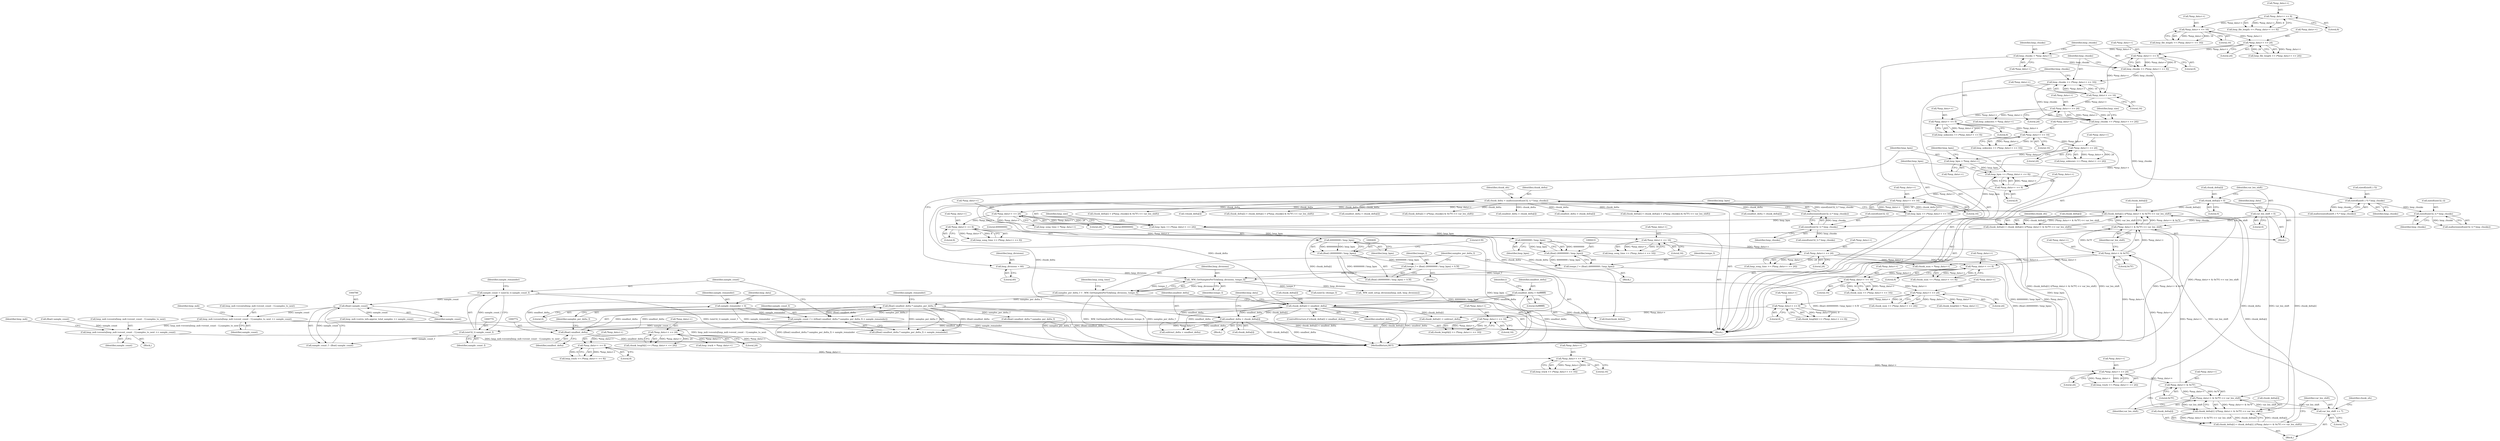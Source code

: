 digraph "0_wildmidi_660b513d99bced8783a4a5984ac2f742c74ebbdd_0@pointer" {
"1000788" [label="(Call,hmp_mdi->events[hmp_mdi->event_count - 1].samples_to_next += sample_count)"];
"1000785" [label="(Call,(float) sample_count)"];
"1000776" [label="(Call,sample_count = (uint32_t) sample_count_f)"];
"1000778" [label="(Call,(uint32_t) sample_count_f)"];
"1000767" [label="(Call,sample_count_f = (((float) smallest_delta * samples_per_delta_f) + sample_remainder))"];
"1000770" [label="(Call,(float) smallest_delta * samples_per_delta_f)"];
"1000771" [label="(Call,(float) smallest_delta)"];
"1000731" [label="(Call,chunk_delta[i] < smallest_delta)"];
"1000711" [label="(Call,chunk_delta[i] = chunk_delta[i] | ((*hmp_data++ & 0x7F) << var_len_shift))"];
"1000715" [label="(Call,chunk_delta[i] | ((*hmp_data++ & 0x7F) << var_len_shift))"];
"1000685" [label="(Call,chunk_delta[i] = chunk_delta[i] | ((*hmp_data++ & 0x7F) << var_len_shift))"];
"1000689" [label="(Call,chunk_delta[i] | ((*hmp_data++ & 0x7F) << var_len_shift))"];
"1000501" [label="(Call,chunk_delta = malloc(sizeof(uint32_t) * hmp_chunks))"];
"1000503" [label="(Call,malloc(sizeof(uint32_t) * hmp_chunks))"];
"1000504" [label="(Call,sizeof(uint32_t) * hmp_chunks)"];
"1000497" [label="(Call,sizeof(uint32_t) * hmp_chunks)"];
"1000490" [label="(Call,sizeof(uint8_t *) * hmp_chunks)"];
"1000327" [label="(Call,hmp_chunks += (*hmp_data++ << 24))"];
"1000329" [label="(Call,*hmp_data++ << 24)"];
"1000322" [label="(Call,*hmp_data++ << 16)"];
"1000315" [label="(Call,*hmp_data++ << 8)"];
"1000292" [label="(Call,*hmp_data++ << 24)"];
"1000285" [label="(Call,*hmp_data++ << 16)"];
"1000278" [label="(Call,*hmp_data++ << 8)"];
"1000320" [label="(Call,hmp_chunks += (*hmp_data++ << 16))"];
"1000313" [label="(Call,hmp_chunks += (*hmp_data++ << 8))"];
"1000308" [label="(Call,hmp_chunks = *hmp_data++)"];
"1000669" [label="(Call,chunk_delta[i] = 0)"];
"1000693" [label="(Call,(*hmp_data++ & 0x7F) << var_len_shift)"];
"1000694" [label="(Call,*hmp_data++ & 0x7F)"];
"1000657" [label="(Call,*hmp_data++ << 24)"];
"1000650" [label="(Call,*hmp_data++ << 16)"];
"1000643" [label="(Call,*hmp_data++ << 8)"];
"1000607" [label="(Call,*hmp_data++ << 24)"];
"1000598" [label="(Call,*hmp_data++ << 16)"];
"1000589" [label="(Call,*hmp_data++ << 8)"];
"1000566" [label="(Call,*hmp_data++ << 24)"];
"1000559" [label="(Call,*hmp_data++ << 16)"];
"1000552" [label="(Call,*hmp_data++ << 8)"];
"1000449" [label="(Call,*hmp_data++ << 24)"];
"1000442" [label="(Call,*hmp_data++ << 16)"];
"1000435" [label="(Call,*hmp_data++ << 8)"];
"1000392" [label="(Call,*hmp_data++ << 24)"];
"1000385" [label="(Call,*hmp_data++ << 16)"];
"1000378" [label="(Call,*hmp_data++ << 8)"];
"1000358" [label="(Call,*hmp_data++ << 24)"];
"1000351" [label="(Call,*hmp_data++ << 16)"];
"1000344" [label="(Call,*hmp_data++ << 8)"];
"1000720" [label="(Call,*hmp_data++ & 0x7F)"];
"1000700" [label="(Call,var_len_shift += 7)"];
"1000674" [label="(Call,var_len_shift = 0)"];
"1000719" [label="(Call,(*hmp_data++ & 0x7F) << var_len_shift)"];
"1000737" [label="(Call,smallest_delta = chunk_delta[i])"];
"1000522" [label="(Call,smallest_delta = 0xffffffff)"];
"1000423" [label="(Call,samples_per_delta_f = _WM_GetSamplesPerTick(hmp_divisions, tempo_f))"];
"1000425" [label="(Call,_WM_GetSamplesPerTick(hmp_divisions, tempo_f))"];
"1000368" [label="(Call,hmp_divisions = 60)"];
"1000416" [label="(Call,tempo_f = (float) (60000000 / hmp_bpm))"];
"1000418" [label="(Call,(float) (60000000 / hmp_bpm))"];
"1000420" [label="(Call,60000000 / hmp_bpm)"];
"1000390" [label="(Call,hmp_bpm += (*hmp_data++ << 24))"];
"1000383" [label="(Call,hmp_bpm += (*hmp_data++ << 16))"];
"1000376" [label="(Call,hmp_bpm += (*hmp_data++ << 8))"];
"1000371" [label="(Call,hmp_bpm = *hmp_data++)"];
"1000405" [label="(Call,tempo_f = (float) (60000000 / hmp_bpm) + 0.5f)"];
"1000408" [label="(Call,(float) (60000000 / hmp_bpm))"];
"1000410" [label="(Call,60000000 / hmp_bpm)"];
"1000190" [label="(Call,sample_remainder = 0)"];
"1001140" [label="(Call,hmp_mdi->events[hmp_mdi->event_count - 1].samples_to_next += sample_count)"];
"1000643" [label="(Call,*hmp_data++ << 8)"];
"1001215" [label="(Call,free(chunk_delta))"];
"1000705" [label="(Identifier,chunk_ofs)"];
"1000764" [label="(Call,subtract_delta = smallest_delta)"];
"1000498" [label="(Call,sizeof(uint32_t))"];
"1001152" [label="(Identifier,sample_count)"];
"1000603" [label="(Call,chunk_length[i] += (*hmp_data++ << 24))"];
"1000585" [label="(Call,chunk_length[i] += (*hmp_data++ << 8))"];
"1000355" [label="(Literal,16)"];
"1000769" [label="(Call,((float) smallest_delta * samples_per_delta_f) + sample_remainder)"];
"1000435" [label="(Call,*hmp_data++ << 8)"];
"1000321" [label="(Identifier,hmp_chunks)"];
"1000383" [label="(Call,hmp_bpm += (*hmp_data++ << 16))"];
"1000500" [label="(Identifier,hmp_chunks)"];
"1000322" [label="(Call,*hmp_data++ << 16)"];
"1000314" [label="(Identifier,hmp_chunks)"];
"1000728" [label="(Identifier,chunk_ofs)"];
"1001137" [label="(Call,(float) sample_count)"];
"1000636" [label="(Call,hmp_track = *hmp_data++)"];
"1000442" [label="(Call,*hmp_data++ << 16)"];
"1000484" [label="(Call,(uint32_t)tempo_f)"];
"1000489" [label="(Call,malloc(sizeof(uint8_t *) * hmp_chunks))"];
"1000344" [label="(Call,*hmp_data++ << 8)"];
"1000348" [label="(Literal,8)"];
"1000404" [label="(Block,)"];
"1000283" [label="(Call,hmp_file_length += (*hmp_data++ << 16))"];
"1000491" [label="(Call,sizeof(uint8_t *))"];
"1000602" [label="(Literal,16)"];
"1000690" [label="(Call,chunk_delta[i])"];
"1000545" [label="(Call,chunk_num = *hmp_data++)"];
"1000433" [label="(Call,hmp_song_time += (*hmp_data++ << 8))"];
"1000524" [label="(Literal,0xffffffff)"];
"1001231" [label="(MethodReturn,RET)"];
"1000507" [label="(Identifier,hmp_chunks)"];
"1000522" [label="(Call,smallest_delta = 0xffffffff)"];
"1000278" [label="(Call,*hmp_data++ << 8)"];
"1000413" [label="(Literal,0.5f)"];
"1000767" [label="(Call,sample_count_f = (((float) smallest_delta * samples_per_delta_f) + sample_remainder))"];
"1000661" [label="(Literal,24)"];
"1000787" [label="(Identifier,sample_count)"];
"1000289" [label="(Literal,16)"];
"1000641" [label="(Call,hmp_track += (*hmp_data++ << 8))"];
"1001122" [label="(Call,(float) smallest_delta * samples_per_delta_f)"];
"1000567" [label="(Call,*hmp_data++)"];
"1000771" [label="(Call,(float) smallest_delta)"];
"1000768" [label="(Identifier,sample_count_f)"];
"1001050" [label="(Call,chunk_delta[i] + ((*hmp_chunk[i] & 0x7F) << var_len_shift))"];
"1000410" [label="(Call,60000000 / hmp_bpm)"];
"1000370" [label="(Literal,60)"];
"1000777" [label="(Identifier,sample_count)"];
"1000337" [label="(Call,hmp_unknown = *hmp_data++)"];
"1000309" [label="(Identifier,hmp_chunks)"];
"1000422" [label="(Identifier,hmp_bpm)"];
"1000730" [label="(ControlStructure,if (chunk_delta[i] < smallest_delta))"];
"1000356" [label="(Call,hmp_unknown += (*hmp_data++ << 24))"];
"1000333" [label="(Literal,24)"];
"1000743" [label="(Identifier,hmp_data)"];
"1000800" [label="(Identifier,sample_count)"];
"1000319" [label="(Literal,8)"];
"1000804" [label="(Identifier,hmp_mdi)"];
"1000371" [label="(Call,hmp_bpm = *hmp_data++)"];
"1000424" [label="(Identifier,samples_per_delta_f)"];
"1001095" [label="(Call,!chunk_delta[i])"];
"1000550" [label="(Call,chunk_num += (*hmp_data++ << 8))"];
"1000316" [label="(Call,*hmp_data++)"];
"1000292" [label="(Call,*hmp_data++ << 24)"];
"1000377" [label="(Identifier,hmp_bpm)"];
"1000328" [label="(Identifier,hmp_chunks)"];
"1000323" [label="(Call,*hmp_data++)"];
"1000589" [label="(Call,*hmp_data++ << 8)"];
"1000505" [label="(Call,sizeof(uint32_t))"];
"1000310" [label="(Call,*hmp_data++)"];
"1000450" [label="(Call,*hmp_data++)"];
"1000195" [label="(Identifier,hmp_data)"];
"1000773" [label="(Identifier,smallest_delta)"];
"1000329" [label="(Call,*hmp_data++ << 24)"];
"1000393" [label="(Call,*hmp_data++)"];
"1000446" [label="(Literal,16)"];
"1000501" [label="(Call,chunk_delta = malloc(sizeof(uint32_t) * hmp_chunks))"];
"1000676" [label="(Literal,0)"];
"1000560" [label="(Call,*hmp_data++)"];
"1000712" [label="(Call,chunk_delta[i])"];
"1000398" [label="(Identifier,hmp_size)"];
"1000407" [label="(Call,(float) (60000000 / hmp_bpm) + 0.5f)"];
"1000313" [label="(Call,hmp_chunks += (*hmp_data++ << 8))"];
"1000479" [label="(Call,_WM_midi_setup_divisions(hmp_mdi, hmp_divisions))"];
"1000509" [label="(Identifier,chunk_ofs)"];
"1000335" [label="(Identifier,hmp_size)"];
"1000352" [label="(Call,*hmp_data++)"];
"1000732" [label="(Call,chunk_delta[i])"];
"1000429" [label="(Identifier,hmp_song_time)"];
"1000190" [label="(Call,sample_remainder = 0)"];
"1000440" [label="(Call,hmp_song_time += (*hmp_data++ << 16))"];
"1000737" [label="(Call,smallest_delta = chunk_delta[i])"];
"1000788" [label="(Call,hmp_mdi->events[hmp_mdi->event_count - 1].samples_to_next += sample_count)"];
"1000650" [label="(Call,*hmp_data++ << 16)"];
"1000358" [label="(Call,*hmp_data++ << 24)"];
"1000607" [label="(Call,*hmp_data++ << 24)"];
"1000406" [label="(Identifier,tempo_f)"];
"1000770" [label="(Call,(float) smallest_delta * samples_per_delta_f)"];
"1000490" [label="(Call,sizeof(uint8_t *) * hmp_chunks)"];
"1000644" [label="(Call,*hmp_data++)"];
"1000308" [label="(Call,hmp_chunks = *hmp_data++)"];
"1001046" [label="(Call,chunk_delta[i] = chunk_delta[i] + ((*hmp_chunk[i] & 0x7F) << var_len_shift))"];
"1000774" [label="(Identifier,samples_per_delta_f)"];
"1000590" [label="(Call,*hmp_data++)"];
"1000285" [label="(Call,*hmp_data++ << 16)"];
"1000836" [label="(Call,chunk_delta[i] -= subtract_delta)"];
"1000724" [label="(Literal,0x7F)"];
"1000711" [label="(Call,chunk_delta[i] = chunk_delta[i] | ((*hmp_data++ & 0x7F) << var_len_shift))"];
"1000504" [label="(Call,sizeof(uint32_t) * hmp_chunks)"];
"1000611" [label="(Literal,24)"];
"1000376" [label="(Call,hmp_bpm += (*hmp_data++ << 8))"];
"1000191" [label="(Identifier,sample_remainder)"];
"1000106" [label="(Block,)"];
"1000392" [label="(Call,*hmp_data++ << 24)"];
"1000389" [label="(Literal,16)"];
"1000689" [label="(Call,chunk_delta[i] | ((*hmp_data++ & 0x7F) << var_len_shift))"];
"1000698" [label="(Literal,0x7F)"];
"1000345" [label="(Call,*hmp_data++)"];
"1000782" [label="(Identifier,sample_remainder)"];
"1000686" [label="(Call,chunk_delta[i])"];
"1000736" [label="(Block,)"];
"1000739" [label="(Call,chunk_delta[i])"];
"1000658" [label="(Call,*hmp_data++)"];
"1000716" [label="(Call,chunk_delta[i])"];
"1000563" [label="(Literal,16)"];
"1001140" [label="(Call,hmp_mdi->events[hmp_mdi->event_count - 1].samples_to_next += sample_count)"];
"1000693" [label="(Call,(*hmp_data++ & 0x7F) << var_len_shift)"];
"1000775" [label="(Identifier,sample_remainder)"];
"1000493" [label="(Identifier,hmp_chunks)"];
"1000192" [label="(Literal,0)"];
"1000647" [label="(Literal,8)"];
"1000680" [label="(Identifier,hmp_data)"];
"1000856" [label="(Call,smallest_delta = chunk_delta[i])"];
"1000385" [label="(Call,*hmp_data++ << 16)"];
"1001079" [label="(Call,chunk_delta[i] + ((*hmp_chunk[i] & 0x7F) << var_len_shift))"];
"1000426" [label="(Identifier,hmp_divisions)"];
"1000418" [label="(Call,(float) (60000000 / hmp_bpm))"];
"1000657" [label="(Call,*hmp_data++ << 24)"];
"1000776" [label="(Call,sample_count = (uint32_t) sample_count_f)"];
"1000315" [label="(Call,*hmp_data++ << 8)"];
"1000731" [label="(Call,chunk_delta[i] < smallest_delta)"];
"1000330" [label="(Call,*hmp_data++)"];
"1000379" [label="(Call,*hmp_data++)"];
"1000566" [label="(Call,*hmp_data++ << 24)"];
"1000362" [label="(Literal,24)"];
"1000721" [label="(Call,*hmp_data++)"];
"1000785" [label="(Call,(float) sample_count)"];
"1000651" [label="(Call,*hmp_data++)"];
"1000326" [label="(Literal,16)"];
"1000411" [label="(Literal,60000000)"];
"1000719" [label="(Call,(*hmp_data++ & 0x7F) << var_len_shift)"];
"1000453" [label="(Literal,24)"];
"1000368" [label="(Call,hmp_divisions = 60)"];
"1000523" [label="(Identifier,smallest_delta)"];
"1000801" [label="(Call,hmp_mdi->extra_info.approx_total_samples += sample_count)"];
"1000391" [label="(Identifier,hmp_bpm)"];
"1000511" [label="(Call,sizeof(uint32_t) * hmp_chunks)"];
"1001103" [label="(Call,smallest_delta > chunk_delta[i])"];
"1000778" [label="(Call,(uint32_t) sample_count_f)"];
"1000789" [label="(Call,hmp_mdi->events[hmp_mdi->event_count - 1].samples_to_next)"];
"1000351" [label="(Call,*hmp_data++ << 16)"];
"1000412" [label="(Identifier,hmp_bpm)"];
"1000423" [label="(Call,samples_per_delta_f = _WM_GetSamplesPerTick(hmp_divisions, tempo_f))"];
"1000556" [label="(Literal,8)"];
"1000417" [label="(Identifier,tempo_f)"];
"1000420" [label="(Call,60000000 / hmp_bpm)"];
"1000695" [label="(Call,*hmp_data++)"];
"1000384" [label="(Identifier,hmp_bpm)"];
"1000497" [label="(Call,sizeof(uint32_t) * hmp_chunks)"];
"1000725" [label="(Identifier,var_len_shift)"];
"1000382" [label="(Literal,8)"];
"1000608" [label="(Call,*hmp_data++)"];
"1000390" [label="(Call,hmp_bpm += (*hmp_data++ << 24))"];
"1000701" [label="(Identifier,var_len_shift)"];
"1000290" [label="(Call,hmp_file_length += (*hmp_data++ << 24))"];
"1000674" [label="(Call,var_len_shift = 0)"];
"1000349" [label="(Call,hmp_unknown += (*hmp_data++ << 16))"];
"1001141" [label="(Call,hmp_mdi->events[hmp_mdi->event_count - 1].samples_to_next)"];
"1000655" [label="(Call,hmp_track += (*hmp_data++ << 24))"];
"1000428" [label="(Call,hmp_song_time = *hmp_data++)"];
"1000276" [label="(Call,hmp_file_length += (*hmp_data++ << 8))"];
"1000850" [label="(Call,smallest_delta > chunk_delta[i])"];
"1000715" [label="(Call,chunk_delta[i] | ((*hmp_data++ & 0x7F) << var_len_shift))"];
"1000648" [label="(Call,hmp_track += (*hmp_data++ << 16))"];
"1000373" [label="(Call,*hmp_data++)"];
"1001156" [label="(Identifier,hmp_mdi)"];
"1000593" [label="(Literal,8)"];
"1000436" [label="(Call,*hmp_data++)"];
"1000296" [label="(Literal,24)"];
"1000559" [label="(Call,*hmp_data++ << 16)"];
"1000598" [label="(Call,*hmp_data++ << 16)"];
"1000685" [label="(Call,chunk_delta[i] = chunk_delta[i] | ((*hmp_data++ & 0x7F) << var_len_shift))"];
"1000415" [label="(Block,)"];
"1000570" [label="(Literal,24)"];
"1000293" [label="(Call,*hmp_data++)"];
"1000327" [label="(Call,hmp_chunks += (*hmp_data++ << 24))"];
"1000553" [label="(Call,*hmp_data++)"];
"1000654" [label="(Literal,16)"];
"1000735" [label="(Identifier,smallest_delta)"];
"1000496" [label="(Call,malloc(sizeof(uint32_t) * hmp_chunks))"];
"1000527" [label="(Identifier,i)"];
"1000286" [label="(Call,*hmp_data++)"];
"1000386" [label="(Call,*hmp_data++)"];
"1000684" [label="(Block,)"];
"1000502" [label="(Identifier,chunk_delta)"];
"1000279" [label="(Call,*hmp_data++)"];
"1000564" [label="(Call,chunk_num += (*hmp_data++ << 24))"];
"1000408" [label="(Call,(float) (60000000 / hmp_bpm))"];
"1001075" [label="(Call,chunk_delta[i] = chunk_delta[i] + ((*hmp_chunk[i] & 0x7F) << var_len_shift))"];
"1000780" [label="(Identifier,sample_count_f)"];
"1000427" [label="(Identifier,tempo_f)"];
"1000425" [label="(Call,_WM_GetSamplesPerTick(hmp_divisions, tempo_f))"];
"1000447" [label="(Call,hmp_song_time += (*hmp_data++ << 24))"];
"1000342" [label="(Call,hmp_unknown += (*hmp_data++ << 8))"];
"1000369" [label="(Identifier,hmp_divisions)"];
"1000557" [label="(Call,chunk_num += (*hmp_data++ << 16))"];
"1000594" [label="(Call,chunk_length[i] += (*hmp_data++ << 16))"];
"1000738" [label="(Identifier,smallest_delta)"];
"1000673" [label="(Literal,0)"];
"1000372" [label="(Identifier,hmp_bpm)"];
"1000503" [label="(Call,malloc(sizeof(uint32_t) * hmp_chunks))"];
"1000599" [label="(Call,*hmp_data++)"];
"1000670" [label="(Call,chunk_delta[i])"];
"1000396" [label="(Literal,24)"];
"1000449" [label="(Call,*hmp_data++ << 24)"];
"1000700" [label="(Call,var_len_shift += 7)"];
"1000416" [label="(Call,tempo_f = (float) (60000000 / hmp_bpm))"];
"1000552" [label="(Call,*hmp_data++ << 8)"];
"1000694" [label="(Call,*hmp_data++ & 0x7F)"];
"1000669" [label="(Call,chunk_delta[i] = 0)"];
"1000282" [label="(Literal,8)"];
"1000359" [label="(Call,*hmp_data++)"];
"1000439" [label="(Literal,8)"];
"1001109" [label="(Call,smallest_delta = chunk_delta[i])"];
"1000578" [label="(Call,chunk_length[i] = *hmp_data++)"];
"1000783" [label="(Call,sample_count_f - (float) sample_count)"];
"1000699" [label="(Identifier,var_len_shift)"];
"1000378" [label="(Call,*hmp_data++ << 8)"];
"1000421" [label="(Literal,60000000)"];
"1000405" [label="(Call,tempo_f = (float) (60000000 / hmp_bpm) + 0.5f)"];
"1000534" [label="(Block,)"];
"1000320" [label="(Call,hmp_chunks += (*hmp_data++ << 16))"];
"1000675" [label="(Identifier,var_len_shift)"];
"1000702" [label="(Literal,7)"];
"1000812" [label="(Block,)"];
"1000443" [label="(Call,*hmp_data++)"];
"1000720" [label="(Call,*hmp_data++ & 0x7F)"];
"1000788" -> "1000106"  [label="AST: "];
"1000788" -> "1000800"  [label="CFG: "];
"1000789" -> "1000788"  [label="AST: "];
"1000800" -> "1000788"  [label="AST: "];
"1000804" -> "1000788"  [label="CFG: "];
"1000788" -> "1001231"  [label="DDG: hmp_mdi->events[hmp_mdi->event_count - 1].samples_to_next"];
"1000785" -> "1000788"  [label="DDG: sample_count"];
"1000788" -> "1001140"  [label="DDG: hmp_mdi->events[hmp_mdi->event_count - 1].samples_to_next"];
"1000785" -> "1000783"  [label="AST: "];
"1000785" -> "1000787"  [label="CFG: "];
"1000786" -> "1000785"  [label="AST: "];
"1000787" -> "1000785"  [label="AST: "];
"1000783" -> "1000785"  [label="CFG: "];
"1000785" -> "1000783"  [label="DDG: sample_count"];
"1000776" -> "1000785"  [label="DDG: sample_count"];
"1000785" -> "1000801"  [label="DDG: sample_count"];
"1000776" -> "1000106"  [label="AST: "];
"1000776" -> "1000778"  [label="CFG: "];
"1000777" -> "1000776"  [label="AST: "];
"1000778" -> "1000776"  [label="AST: "];
"1000782" -> "1000776"  [label="CFG: "];
"1000776" -> "1001231"  [label="DDG: (uint32_t) sample_count_f"];
"1000778" -> "1000776"  [label="DDG: sample_count_f"];
"1000778" -> "1000780"  [label="CFG: "];
"1000779" -> "1000778"  [label="AST: "];
"1000780" -> "1000778"  [label="AST: "];
"1000767" -> "1000778"  [label="DDG: sample_count_f"];
"1000778" -> "1000783"  [label="DDG: sample_count_f"];
"1000767" -> "1000106"  [label="AST: "];
"1000767" -> "1000769"  [label="CFG: "];
"1000768" -> "1000767"  [label="AST: "];
"1000769" -> "1000767"  [label="AST: "];
"1000777" -> "1000767"  [label="CFG: "];
"1000767" -> "1001231"  [label="DDG: ((float) smallest_delta * samples_per_delta_f) + sample_remainder"];
"1000770" -> "1000767"  [label="DDG: (float) smallest_delta"];
"1000770" -> "1000767"  [label="DDG: samples_per_delta_f"];
"1000190" -> "1000767"  [label="DDG: sample_remainder"];
"1000770" -> "1000769"  [label="AST: "];
"1000770" -> "1000774"  [label="CFG: "];
"1000771" -> "1000770"  [label="AST: "];
"1000774" -> "1000770"  [label="AST: "];
"1000775" -> "1000770"  [label="CFG: "];
"1000770" -> "1001231"  [label="DDG: samples_per_delta_f"];
"1000770" -> "1001231"  [label="DDG: (float) smallest_delta"];
"1000770" -> "1000769"  [label="DDG: (float) smallest_delta"];
"1000770" -> "1000769"  [label="DDG: samples_per_delta_f"];
"1000771" -> "1000770"  [label="DDG: smallest_delta"];
"1000423" -> "1000770"  [label="DDG: samples_per_delta_f"];
"1000770" -> "1001122"  [label="DDG: samples_per_delta_f"];
"1000771" -> "1000773"  [label="CFG: "];
"1000772" -> "1000771"  [label="AST: "];
"1000773" -> "1000771"  [label="AST: "];
"1000774" -> "1000771"  [label="CFG: "];
"1000771" -> "1001231"  [label="DDG: smallest_delta"];
"1000731" -> "1000771"  [label="DDG: smallest_delta"];
"1000737" -> "1000771"  [label="DDG: smallest_delta"];
"1000522" -> "1000771"  [label="DDG: smallest_delta"];
"1000731" -> "1000730"  [label="AST: "];
"1000731" -> "1000735"  [label="CFG: "];
"1000732" -> "1000731"  [label="AST: "];
"1000735" -> "1000731"  [label="AST: "];
"1000738" -> "1000731"  [label="CFG: "];
"1000743" -> "1000731"  [label="CFG: "];
"1000731" -> "1001231"  [label="DDG: smallest_delta"];
"1000731" -> "1001231"  [label="DDG: chunk_delta[i] < smallest_delta"];
"1000731" -> "1001231"  [label="DDG: chunk_delta[i]"];
"1000711" -> "1000731"  [label="DDG: chunk_delta[i]"];
"1000501" -> "1000731"  [label="DDG: chunk_delta"];
"1000737" -> "1000731"  [label="DDG: smallest_delta"];
"1000522" -> "1000731"  [label="DDG: smallest_delta"];
"1000731" -> "1000737"  [label="DDG: chunk_delta[i]"];
"1000731" -> "1000764"  [label="DDG: smallest_delta"];
"1000731" -> "1000836"  [label="DDG: chunk_delta[i]"];
"1000731" -> "1001215"  [label="DDG: chunk_delta[i]"];
"1000711" -> "1000534"  [label="AST: "];
"1000711" -> "1000715"  [label="CFG: "];
"1000712" -> "1000711"  [label="AST: "];
"1000715" -> "1000711"  [label="AST: "];
"1000728" -> "1000711"  [label="CFG: "];
"1000711" -> "1001231"  [label="DDG: chunk_delta[i] | ((*hmp_data++ & 0x7F) << var_len_shift)"];
"1000715" -> "1000711"  [label="DDG: chunk_delta[i]"];
"1000715" -> "1000711"  [label="DDG: (*hmp_data++ & 0x7F) << var_len_shift"];
"1000715" -> "1000719"  [label="CFG: "];
"1000716" -> "1000715"  [label="AST: "];
"1000719" -> "1000715"  [label="AST: "];
"1000715" -> "1001231"  [label="DDG: (*hmp_data++ & 0x7F) << var_len_shift"];
"1000685" -> "1000715"  [label="DDG: chunk_delta[i]"];
"1000501" -> "1000715"  [label="DDG: chunk_delta"];
"1000669" -> "1000715"  [label="DDG: chunk_delta[i]"];
"1000719" -> "1000715"  [label="DDG: *hmp_data++ & 0x7F"];
"1000719" -> "1000715"  [label="DDG: var_len_shift"];
"1000685" -> "1000684"  [label="AST: "];
"1000685" -> "1000689"  [label="CFG: "];
"1000686" -> "1000685"  [label="AST: "];
"1000689" -> "1000685"  [label="AST: "];
"1000701" -> "1000685"  [label="CFG: "];
"1000689" -> "1000685"  [label="DDG: chunk_delta[i]"];
"1000689" -> "1000685"  [label="DDG: (*hmp_data++ & 0x7F) << var_len_shift"];
"1000685" -> "1000689"  [label="DDG: chunk_delta[i]"];
"1000689" -> "1000693"  [label="CFG: "];
"1000690" -> "1000689"  [label="AST: "];
"1000693" -> "1000689"  [label="AST: "];
"1000501" -> "1000689"  [label="DDG: chunk_delta"];
"1000669" -> "1000689"  [label="DDG: chunk_delta[i]"];
"1000693" -> "1000689"  [label="DDG: *hmp_data++ & 0x7F"];
"1000693" -> "1000689"  [label="DDG: var_len_shift"];
"1000501" -> "1000106"  [label="AST: "];
"1000501" -> "1000503"  [label="CFG: "];
"1000502" -> "1000501"  [label="AST: "];
"1000503" -> "1000501"  [label="AST: "];
"1000509" -> "1000501"  [label="CFG: "];
"1000503" -> "1000501"  [label="DDG: sizeof(uint32_t) * hmp_chunks"];
"1000501" -> "1000737"  [label="DDG: chunk_delta"];
"1000501" -> "1000836"  [label="DDG: chunk_delta"];
"1000501" -> "1000850"  [label="DDG: chunk_delta"];
"1000501" -> "1000856"  [label="DDG: chunk_delta"];
"1000501" -> "1001046"  [label="DDG: chunk_delta"];
"1000501" -> "1001050"  [label="DDG: chunk_delta"];
"1000501" -> "1001075"  [label="DDG: chunk_delta"];
"1000501" -> "1001079"  [label="DDG: chunk_delta"];
"1000501" -> "1001095"  [label="DDG: chunk_delta"];
"1000501" -> "1001103"  [label="DDG: chunk_delta"];
"1000501" -> "1001109"  [label="DDG: chunk_delta"];
"1000501" -> "1001215"  [label="DDG: chunk_delta"];
"1000503" -> "1000504"  [label="CFG: "];
"1000504" -> "1000503"  [label="AST: "];
"1000504" -> "1000503"  [label="DDG: hmp_chunks"];
"1000504" -> "1000507"  [label="CFG: "];
"1000505" -> "1000504"  [label="AST: "];
"1000507" -> "1000504"  [label="AST: "];
"1000497" -> "1000504"  [label="DDG: hmp_chunks"];
"1000504" -> "1000511"  [label="DDG: hmp_chunks"];
"1000497" -> "1000496"  [label="AST: "];
"1000497" -> "1000500"  [label="CFG: "];
"1000498" -> "1000497"  [label="AST: "];
"1000500" -> "1000497"  [label="AST: "];
"1000496" -> "1000497"  [label="CFG: "];
"1000497" -> "1000496"  [label="DDG: hmp_chunks"];
"1000490" -> "1000497"  [label="DDG: hmp_chunks"];
"1000490" -> "1000489"  [label="AST: "];
"1000490" -> "1000493"  [label="CFG: "];
"1000491" -> "1000490"  [label="AST: "];
"1000493" -> "1000490"  [label="AST: "];
"1000489" -> "1000490"  [label="CFG: "];
"1000490" -> "1000489"  [label="DDG: hmp_chunks"];
"1000327" -> "1000490"  [label="DDG: hmp_chunks"];
"1000327" -> "1000106"  [label="AST: "];
"1000327" -> "1000329"  [label="CFG: "];
"1000328" -> "1000327"  [label="AST: "];
"1000329" -> "1000327"  [label="AST: "];
"1000335" -> "1000327"  [label="CFG: "];
"1000329" -> "1000327"  [label="DDG: *hmp_data++"];
"1000329" -> "1000327"  [label="DDG: 24"];
"1000320" -> "1000327"  [label="DDG: hmp_chunks"];
"1000329" -> "1000333"  [label="CFG: "];
"1000330" -> "1000329"  [label="AST: "];
"1000333" -> "1000329"  [label="AST: "];
"1000322" -> "1000329"  [label="DDG: *hmp_data++"];
"1000329" -> "1000337"  [label="DDG: *hmp_data++"];
"1000329" -> "1000344"  [label="DDG: *hmp_data++"];
"1000322" -> "1000320"  [label="AST: "];
"1000322" -> "1000326"  [label="CFG: "];
"1000323" -> "1000322"  [label="AST: "];
"1000326" -> "1000322"  [label="AST: "];
"1000320" -> "1000322"  [label="CFG: "];
"1000322" -> "1000320"  [label="DDG: *hmp_data++"];
"1000322" -> "1000320"  [label="DDG: 16"];
"1000315" -> "1000322"  [label="DDG: *hmp_data++"];
"1000315" -> "1000313"  [label="AST: "];
"1000315" -> "1000319"  [label="CFG: "];
"1000316" -> "1000315"  [label="AST: "];
"1000319" -> "1000315"  [label="AST: "];
"1000313" -> "1000315"  [label="CFG: "];
"1000315" -> "1000313"  [label="DDG: *hmp_data++"];
"1000315" -> "1000313"  [label="DDG: 8"];
"1000292" -> "1000315"  [label="DDG: *hmp_data++"];
"1000292" -> "1000290"  [label="AST: "];
"1000292" -> "1000296"  [label="CFG: "];
"1000293" -> "1000292"  [label="AST: "];
"1000296" -> "1000292"  [label="AST: "];
"1000290" -> "1000292"  [label="CFG: "];
"1000292" -> "1000290"  [label="DDG: *hmp_data++"];
"1000292" -> "1000290"  [label="DDG: 24"];
"1000285" -> "1000292"  [label="DDG: *hmp_data++"];
"1000292" -> "1000308"  [label="DDG: *hmp_data++"];
"1000285" -> "1000283"  [label="AST: "];
"1000285" -> "1000289"  [label="CFG: "];
"1000286" -> "1000285"  [label="AST: "];
"1000289" -> "1000285"  [label="AST: "];
"1000283" -> "1000285"  [label="CFG: "];
"1000285" -> "1000283"  [label="DDG: *hmp_data++"];
"1000285" -> "1000283"  [label="DDG: 16"];
"1000278" -> "1000285"  [label="DDG: *hmp_data++"];
"1000278" -> "1000276"  [label="AST: "];
"1000278" -> "1000282"  [label="CFG: "];
"1000279" -> "1000278"  [label="AST: "];
"1000282" -> "1000278"  [label="AST: "];
"1000276" -> "1000278"  [label="CFG: "];
"1000278" -> "1000276"  [label="DDG: *hmp_data++"];
"1000278" -> "1000276"  [label="DDG: 8"];
"1000320" -> "1000106"  [label="AST: "];
"1000321" -> "1000320"  [label="AST: "];
"1000328" -> "1000320"  [label="CFG: "];
"1000313" -> "1000320"  [label="DDG: hmp_chunks"];
"1000313" -> "1000106"  [label="AST: "];
"1000314" -> "1000313"  [label="AST: "];
"1000321" -> "1000313"  [label="CFG: "];
"1000308" -> "1000313"  [label="DDG: hmp_chunks"];
"1000308" -> "1000106"  [label="AST: "];
"1000308" -> "1000310"  [label="CFG: "];
"1000309" -> "1000308"  [label="AST: "];
"1000310" -> "1000308"  [label="AST: "];
"1000314" -> "1000308"  [label="CFG: "];
"1000669" -> "1000534"  [label="AST: "];
"1000669" -> "1000673"  [label="CFG: "];
"1000670" -> "1000669"  [label="AST: "];
"1000673" -> "1000669"  [label="AST: "];
"1000675" -> "1000669"  [label="CFG: "];
"1000693" -> "1000699"  [label="CFG: "];
"1000694" -> "1000693"  [label="AST: "];
"1000699" -> "1000693"  [label="AST: "];
"1000694" -> "1000693"  [label="DDG: *hmp_data++"];
"1000694" -> "1000693"  [label="DDG: 0x7F"];
"1000700" -> "1000693"  [label="DDG: var_len_shift"];
"1000674" -> "1000693"  [label="DDG: var_len_shift"];
"1000693" -> "1000700"  [label="DDG: var_len_shift"];
"1000694" -> "1000698"  [label="CFG: "];
"1000695" -> "1000694"  [label="AST: "];
"1000698" -> "1000694"  [label="AST: "];
"1000699" -> "1000694"  [label="CFG: "];
"1000657" -> "1000694"  [label="DDG: *hmp_data++"];
"1000694" -> "1000720"  [label="DDG: *hmp_data++"];
"1000657" -> "1000655"  [label="AST: "];
"1000657" -> "1000661"  [label="CFG: "];
"1000658" -> "1000657"  [label="AST: "];
"1000661" -> "1000657"  [label="AST: "];
"1000655" -> "1000657"  [label="CFG: "];
"1000657" -> "1000655"  [label="DDG: *hmp_data++"];
"1000657" -> "1000655"  [label="DDG: 24"];
"1000650" -> "1000657"  [label="DDG: *hmp_data++"];
"1000657" -> "1000720"  [label="DDG: *hmp_data++"];
"1000650" -> "1000648"  [label="AST: "];
"1000650" -> "1000654"  [label="CFG: "];
"1000651" -> "1000650"  [label="AST: "];
"1000654" -> "1000650"  [label="AST: "];
"1000648" -> "1000650"  [label="CFG: "];
"1000650" -> "1000648"  [label="DDG: *hmp_data++"];
"1000650" -> "1000648"  [label="DDG: 16"];
"1000643" -> "1000650"  [label="DDG: *hmp_data++"];
"1000643" -> "1000641"  [label="AST: "];
"1000643" -> "1000647"  [label="CFG: "];
"1000644" -> "1000643"  [label="AST: "];
"1000647" -> "1000643"  [label="AST: "];
"1000641" -> "1000643"  [label="CFG: "];
"1000643" -> "1000641"  [label="DDG: *hmp_data++"];
"1000643" -> "1000641"  [label="DDG: 8"];
"1000607" -> "1000643"  [label="DDG: *hmp_data++"];
"1000607" -> "1000603"  [label="AST: "];
"1000607" -> "1000611"  [label="CFG: "];
"1000608" -> "1000607"  [label="AST: "];
"1000611" -> "1000607"  [label="AST: "];
"1000603" -> "1000607"  [label="CFG: "];
"1000607" -> "1001231"  [label="DDG: *hmp_data++"];
"1000607" -> "1000603"  [label="DDG: *hmp_data++"];
"1000607" -> "1000603"  [label="DDG: 24"];
"1000598" -> "1000607"  [label="DDG: *hmp_data++"];
"1000607" -> "1000636"  [label="DDG: *hmp_data++"];
"1000598" -> "1000594"  [label="AST: "];
"1000598" -> "1000602"  [label="CFG: "];
"1000599" -> "1000598"  [label="AST: "];
"1000602" -> "1000598"  [label="AST: "];
"1000594" -> "1000598"  [label="CFG: "];
"1000598" -> "1000594"  [label="DDG: *hmp_data++"];
"1000598" -> "1000594"  [label="DDG: 16"];
"1000589" -> "1000598"  [label="DDG: *hmp_data++"];
"1000589" -> "1000585"  [label="AST: "];
"1000589" -> "1000593"  [label="CFG: "];
"1000590" -> "1000589"  [label="AST: "];
"1000593" -> "1000589"  [label="AST: "];
"1000585" -> "1000589"  [label="CFG: "];
"1000589" -> "1000585"  [label="DDG: *hmp_data++"];
"1000589" -> "1000585"  [label="DDG: 8"];
"1000566" -> "1000589"  [label="DDG: *hmp_data++"];
"1000566" -> "1000564"  [label="AST: "];
"1000566" -> "1000570"  [label="CFG: "];
"1000567" -> "1000566"  [label="AST: "];
"1000570" -> "1000566"  [label="AST: "];
"1000564" -> "1000566"  [label="CFG: "];
"1000566" -> "1000564"  [label="DDG: *hmp_data++"];
"1000566" -> "1000564"  [label="DDG: 24"];
"1000559" -> "1000566"  [label="DDG: *hmp_data++"];
"1000566" -> "1000578"  [label="DDG: *hmp_data++"];
"1000559" -> "1000557"  [label="AST: "];
"1000559" -> "1000563"  [label="CFG: "];
"1000560" -> "1000559"  [label="AST: "];
"1000563" -> "1000559"  [label="AST: "];
"1000557" -> "1000559"  [label="CFG: "];
"1000559" -> "1000557"  [label="DDG: *hmp_data++"];
"1000559" -> "1000557"  [label="DDG: 16"];
"1000552" -> "1000559"  [label="DDG: *hmp_data++"];
"1000552" -> "1000550"  [label="AST: "];
"1000552" -> "1000556"  [label="CFG: "];
"1000553" -> "1000552"  [label="AST: "];
"1000556" -> "1000552"  [label="AST: "];
"1000550" -> "1000552"  [label="CFG: "];
"1000552" -> "1000550"  [label="DDG: *hmp_data++"];
"1000552" -> "1000550"  [label="DDG: 8"];
"1000449" -> "1000552"  [label="DDG: *hmp_data++"];
"1000720" -> "1000552"  [label="DDG: *hmp_data++"];
"1000449" -> "1000447"  [label="AST: "];
"1000449" -> "1000453"  [label="CFG: "];
"1000450" -> "1000449"  [label="AST: "];
"1000453" -> "1000449"  [label="AST: "];
"1000447" -> "1000449"  [label="CFG: "];
"1000449" -> "1001231"  [label="DDG: *hmp_data++"];
"1000449" -> "1000447"  [label="DDG: *hmp_data++"];
"1000449" -> "1000447"  [label="DDG: 24"];
"1000442" -> "1000449"  [label="DDG: *hmp_data++"];
"1000449" -> "1000545"  [label="DDG: *hmp_data++"];
"1000442" -> "1000440"  [label="AST: "];
"1000442" -> "1000446"  [label="CFG: "];
"1000443" -> "1000442"  [label="AST: "];
"1000446" -> "1000442"  [label="AST: "];
"1000440" -> "1000442"  [label="CFG: "];
"1000442" -> "1000440"  [label="DDG: *hmp_data++"];
"1000442" -> "1000440"  [label="DDG: 16"];
"1000435" -> "1000442"  [label="DDG: *hmp_data++"];
"1000435" -> "1000433"  [label="AST: "];
"1000435" -> "1000439"  [label="CFG: "];
"1000436" -> "1000435"  [label="AST: "];
"1000439" -> "1000435"  [label="AST: "];
"1000433" -> "1000435"  [label="CFG: "];
"1000435" -> "1000433"  [label="DDG: *hmp_data++"];
"1000435" -> "1000433"  [label="DDG: 8"];
"1000392" -> "1000435"  [label="DDG: *hmp_data++"];
"1000392" -> "1000390"  [label="AST: "];
"1000392" -> "1000396"  [label="CFG: "];
"1000393" -> "1000392"  [label="AST: "];
"1000396" -> "1000392"  [label="AST: "];
"1000390" -> "1000392"  [label="CFG: "];
"1000392" -> "1000390"  [label="DDG: *hmp_data++"];
"1000392" -> "1000390"  [label="DDG: 24"];
"1000385" -> "1000392"  [label="DDG: *hmp_data++"];
"1000392" -> "1000428"  [label="DDG: *hmp_data++"];
"1000385" -> "1000383"  [label="AST: "];
"1000385" -> "1000389"  [label="CFG: "];
"1000386" -> "1000385"  [label="AST: "];
"1000389" -> "1000385"  [label="AST: "];
"1000383" -> "1000385"  [label="CFG: "];
"1000385" -> "1000383"  [label="DDG: *hmp_data++"];
"1000385" -> "1000383"  [label="DDG: 16"];
"1000378" -> "1000385"  [label="DDG: *hmp_data++"];
"1000378" -> "1000376"  [label="AST: "];
"1000378" -> "1000382"  [label="CFG: "];
"1000379" -> "1000378"  [label="AST: "];
"1000382" -> "1000378"  [label="AST: "];
"1000376" -> "1000378"  [label="CFG: "];
"1000378" -> "1000376"  [label="DDG: *hmp_data++"];
"1000378" -> "1000376"  [label="DDG: 8"];
"1000358" -> "1000378"  [label="DDG: *hmp_data++"];
"1000358" -> "1000356"  [label="AST: "];
"1000358" -> "1000362"  [label="CFG: "];
"1000359" -> "1000358"  [label="AST: "];
"1000362" -> "1000358"  [label="AST: "];
"1000356" -> "1000358"  [label="CFG: "];
"1000358" -> "1000356"  [label="DDG: *hmp_data++"];
"1000358" -> "1000356"  [label="DDG: 24"];
"1000351" -> "1000358"  [label="DDG: *hmp_data++"];
"1000358" -> "1000371"  [label="DDG: *hmp_data++"];
"1000351" -> "1000349"  [label="AST: "];
"1000351" -> "1000355"  [label="CFG: "];
"1000352" -> "1000351"  [label="AST: "];
"1000355" -> "1000351"  [label="AST: "];
"1000349" -> "1000351"  [label="CFG: "];
"1000351" -> "1000349"  [label="DDG: *hmp_data++"];
"1000351" -> "1000349"  [label="DDG: 16"];
"1000344" -> "1000351"  [label="DDG: *hmp_data++"];
"1000344" -> "1000342"  [label="AST: "];
"1000344" -> "1000348"  [label="CFG: "];
"1000345" -> "1000344"  [label="AST: "];
"1000348" -> "1000344"  [label="AST: "];
"1000342" -> "1000344"  [label="CFG: "];
"1000344" -> "1000342"  [label="DDG: *hmp_data++"];
"1000344" -> "1000342"  [label="DDG: 8"];
"1000720" -> "1000719"  [label="AST: "];
"1000720" -> "1000724"  [label="CFG: "];
"1000721" -> "1000720"  [label="AST: "];
"1000724" -> "1000720"  [label="AST: "];
"1000725" -> "1000720"  [label="CFG: "];
"1000720" -> "1001231"  [label="DDG: *hmp_data++"];
"1000720" -> "1000545"  [label="DDG: *hmp_data++"];
"1000720" -> "1000719"  [label="DDG: *hmp_data++"];
"1000720" -> "1000719"  [label="DDG: 0x7F"];
"1000700" -> "1000684"  [label="AST: "];
"1000700" -> "1000702"  [label="CFG: "];
"1000701" -> "1000700"  [label="AST: "];
"1000702" -> "1000700"  [label="AST: "];
"1000705" -> "1000700"  [label="CFG: "];
"1000700" -> "1000719"  [label="DDG: var_len_shift"];
"1000674" -> "1000534"  [label="AST: "];
"1000674" -> "1000676"  [label="CFG: "];
"1000675" -> "1000674"  [label="AST: "];
"1000676" -> "1000674"  [label="AST: "];
"1000680" -> "1000674"  [label="CFG: "];
"1000674" -> "1000719"  [label="DDG: var_len_shift"];
"1000719" -> "1000725"  [label="CFG: "];
"1000725" -> "1000719"  [label="AST: "];
"1000719" -> "1001231"  [label="DDG: *hmp_data++ & 0x7F"];
"1000719" -> "1001231"  [label="DDG: var_len_shift"];
"1000737" -> "1000736"  [label="AST: "];
"1000737" -> "1000739"  [label="CFG: "];
"1000738" -> "1000737"  [label="AST: "];
"1000739" -> "1000737"  [label="AST: "];
"1000743" -> "1000737"  [label="CFG: "];
"1000737" -> "1001231"  [label="DDG: chunk_delta[i]"];
"1000737" -> "1001231"  [label="DDG: smallest_delta"];
"1000737" -> "1000764"  [label="DDG: smallest_delta"];
"1000522" -> "1000106"  [label="AST: "];
"1000522" -> "1000524"  [label="CFG: "];
"1000523" -> "1000522"  [label="AST: "];
"1000524" -> "1000522"  [label="AST: "];
"1000527" -> "1000522"  [label="CFG: "];
"1000522" -> "1001231"  [label="DDG: smallest_delta"];
"1000522" -> "1000764"  [label="DDG: smallest_delta"];
"1000423" -> "1000106"  [label="AST: "];
"1000423" -> "1000425"  [label="CFG: "];
"1000424" -> "1000423"  [label="AST: "];
"1000425" -> "1000423"  [label="AST: "];
"1000429" -> "1000423"  [label="CFG: "];
"1000423" -> "1001231"  [label="DDG: _WM_GetSamplesPerTick(hmp_divisions, tempo_f)"];
"1000423" -> "1001231"  [label="DDG: samples_per_delta_f"];
"1000425" -> "1000423"  [label="DDG: hmp_divisions"];
"1000425" -> "1000423"  [label="DDG: tempo_f"];
"1000425" -> "1000427"  [label="CFG: "];
"1000426" -> "1000425"  [label="AST: "];
"1000427" -> "1000425"  [label="AST: "];
"1000368" -> "1000425"  [label="DDG: hmp_divisions"];
"1000416" -> "1000425"  [label="DDG: tempo_f"];
"1000405" -> "1000425"  [label="DDG: tempo_f"];
"1000425" -> "1000479"  [label="DDG: hmp_divisions"];
"1000425" -> "1000484"  [label="DDG: tempo_f"];
"1000368" -> "1000106"  [label="AST: "];
"1000368" -> "1000370"  [label="CFG: "];
"1000369" -> "1000368"  [label="AST: "];
"1000370" -> "1000368"  [label="AST: "];
"1000372" -> "1000368"  [label="CFG: "];
"1000416" -> "1000415"  [label="AST: "];
"1000416" -> "1000418"  [label="CFG: "];
"1000417" -> "1000416"  [label="AST: "];
"1000418" -> "1000416"  [label="AST: "];
"1000424" -> "1000416"  [label="CFG: "];
"1000416" -> "1001231"  [label="DDG: (float) (60000000 / hmp_bpm)"];
"1000418" -> "1000416"  [label="DDG: 60000000 / hmp_bpm"];
"1000418" -> "1000420"  [label="CFG: "];
"1000419" -> "1000418"  [label="AST: "];
"1000420" -> "1000418"  [label="AST: "];
"1000418" -> "1001231"  [label="DDG: 60000000 / hmp_bpm"];
"1000420" -> "1000418"  [label="DDG: 60000000"];
"1000420" -> "1000418"  [label="DDG: hmp_bpm"];
"1000420" -> "1000422"  [label="CFG: "];
"1000421" -> "1000420"  [label="AST: "];
"1000422" -> "1000420"  [label="AST: "];
"1000420" -> "1001231"  [label="DDG: hmp_bpm"];
"1000390" -> "1000420"  [label="DDG: hmp_bpm"];
"1000390" -> "1000106"  [label="AST: "];
"1000391" -> "1000390"  [label="AST: "];
"1000398" -> "1000390"  [label="CFG: "];
"1000383" -> "1000390"  [label="DDG: hmp_bpm"];
"1000390" -> "1000410"  [label="DDG: hmp_bpm"];
"1000383" -> "1000106"  [label="AST: "];
"1000384" -> "1000383"  [label="AST: "];
"1000391" -> "1000383"  [label="CFG: "];
"1000376" -> "1000383"  [label="DDG: hmp_bpm"];
"1000376" -> "1000106"  [label="AST: "];
"1000377" -> "1000376"  [label="AST: "];
"1000384" -> "1000376"  [label="CFG: "];
"1000371" -> "1000376"  [label="DDG: hmp_bpm"];
"1000371" -> "1000106"  [label="AST: "];
"1000371" -> "1000373"  [label="CFG: "];
"1000372" -> "1000371"  [label="AST: "];
"1000373" -> "1000371"  [label="AST: "];
"1000377" -> "1000371"  [label="CFG: "];
"1000405" -> "1000404"  [label="AST: "];
"1000405" -> "1000407"  [label="CFG: "];
"1000406" -> "1000405"  [label="AST: "];
"1000407" -> "1000405"  [label="AST: "];
"1000424" -> "1000405"  [label="CFG: "];
"1000405" -> "1001231"  [label="DDG: (float) (60000000 / hmp_bpm) + 0.5f"];
"1000408" -> "1000405"  [label="DDG: 60000000 / hmp_bpm"];
"1000408" -> "1000407"  [label="AST: "];
"1000408" -> "1000410"  [label="CFG: "];
"1000409" -> "1000408"  [label="AST: "];
"1000410" -> "1000408"  [label="AST: "];
"1000413" -> "1000408"  [label="CFG: "];
"1000408" -> "1001231"  [label="DDG: 60000000 / hmp_bpm"];
"1000408" -> "1000407"  [label="DDG: 60000000 / hmp_bpm"];
"1000410" -> "1000408"  [label="DDG: 60000000"];
"1000410" -> "1000408"  [label="DDG: hmp_bpm"];
"1000410" -> "1000412"  [label="CFG: "];
"1000411" -> "1000410"  [label="AST: "];
"1000412" -> "1000410"  [label="AST: "];
"1000410" -> "1001231"  [label="DDG: hmp_bpm"];
"1000190" -> "1000106"  [label="AST: "];
"1000190" -> "1000192"  [label="CFG: "];
"1000191" -> "1000190"  [label="AST: "];
"1000192" -> "1000190"  [label="AST: "];
"1000195" -> "1000190"  [label="CFG: "];
"1000190" -> "1001231"  [label="DDG: sample_remainder"];
"1000190" -> "1000769"  [label="DDG: sample_remainder"];
"1001140" -> "1000812"  [label="AST: "];
"1001140" -> "1001152"  [label="CFG: "];
"1001141" -> "1001140"  [label="AST: "];
"1001152" -> "1001140"  [label="AST: "];
"1001156" -> "1001140"  [label="CFG: "];
"1001140" -> "1001231"  [label="DDG: hmp_mdi->events[hmp_mdi->event_count - 1].samples_to_next"];
"1001137" -> "1001140"  [label="DDG: sample_count"];
}
